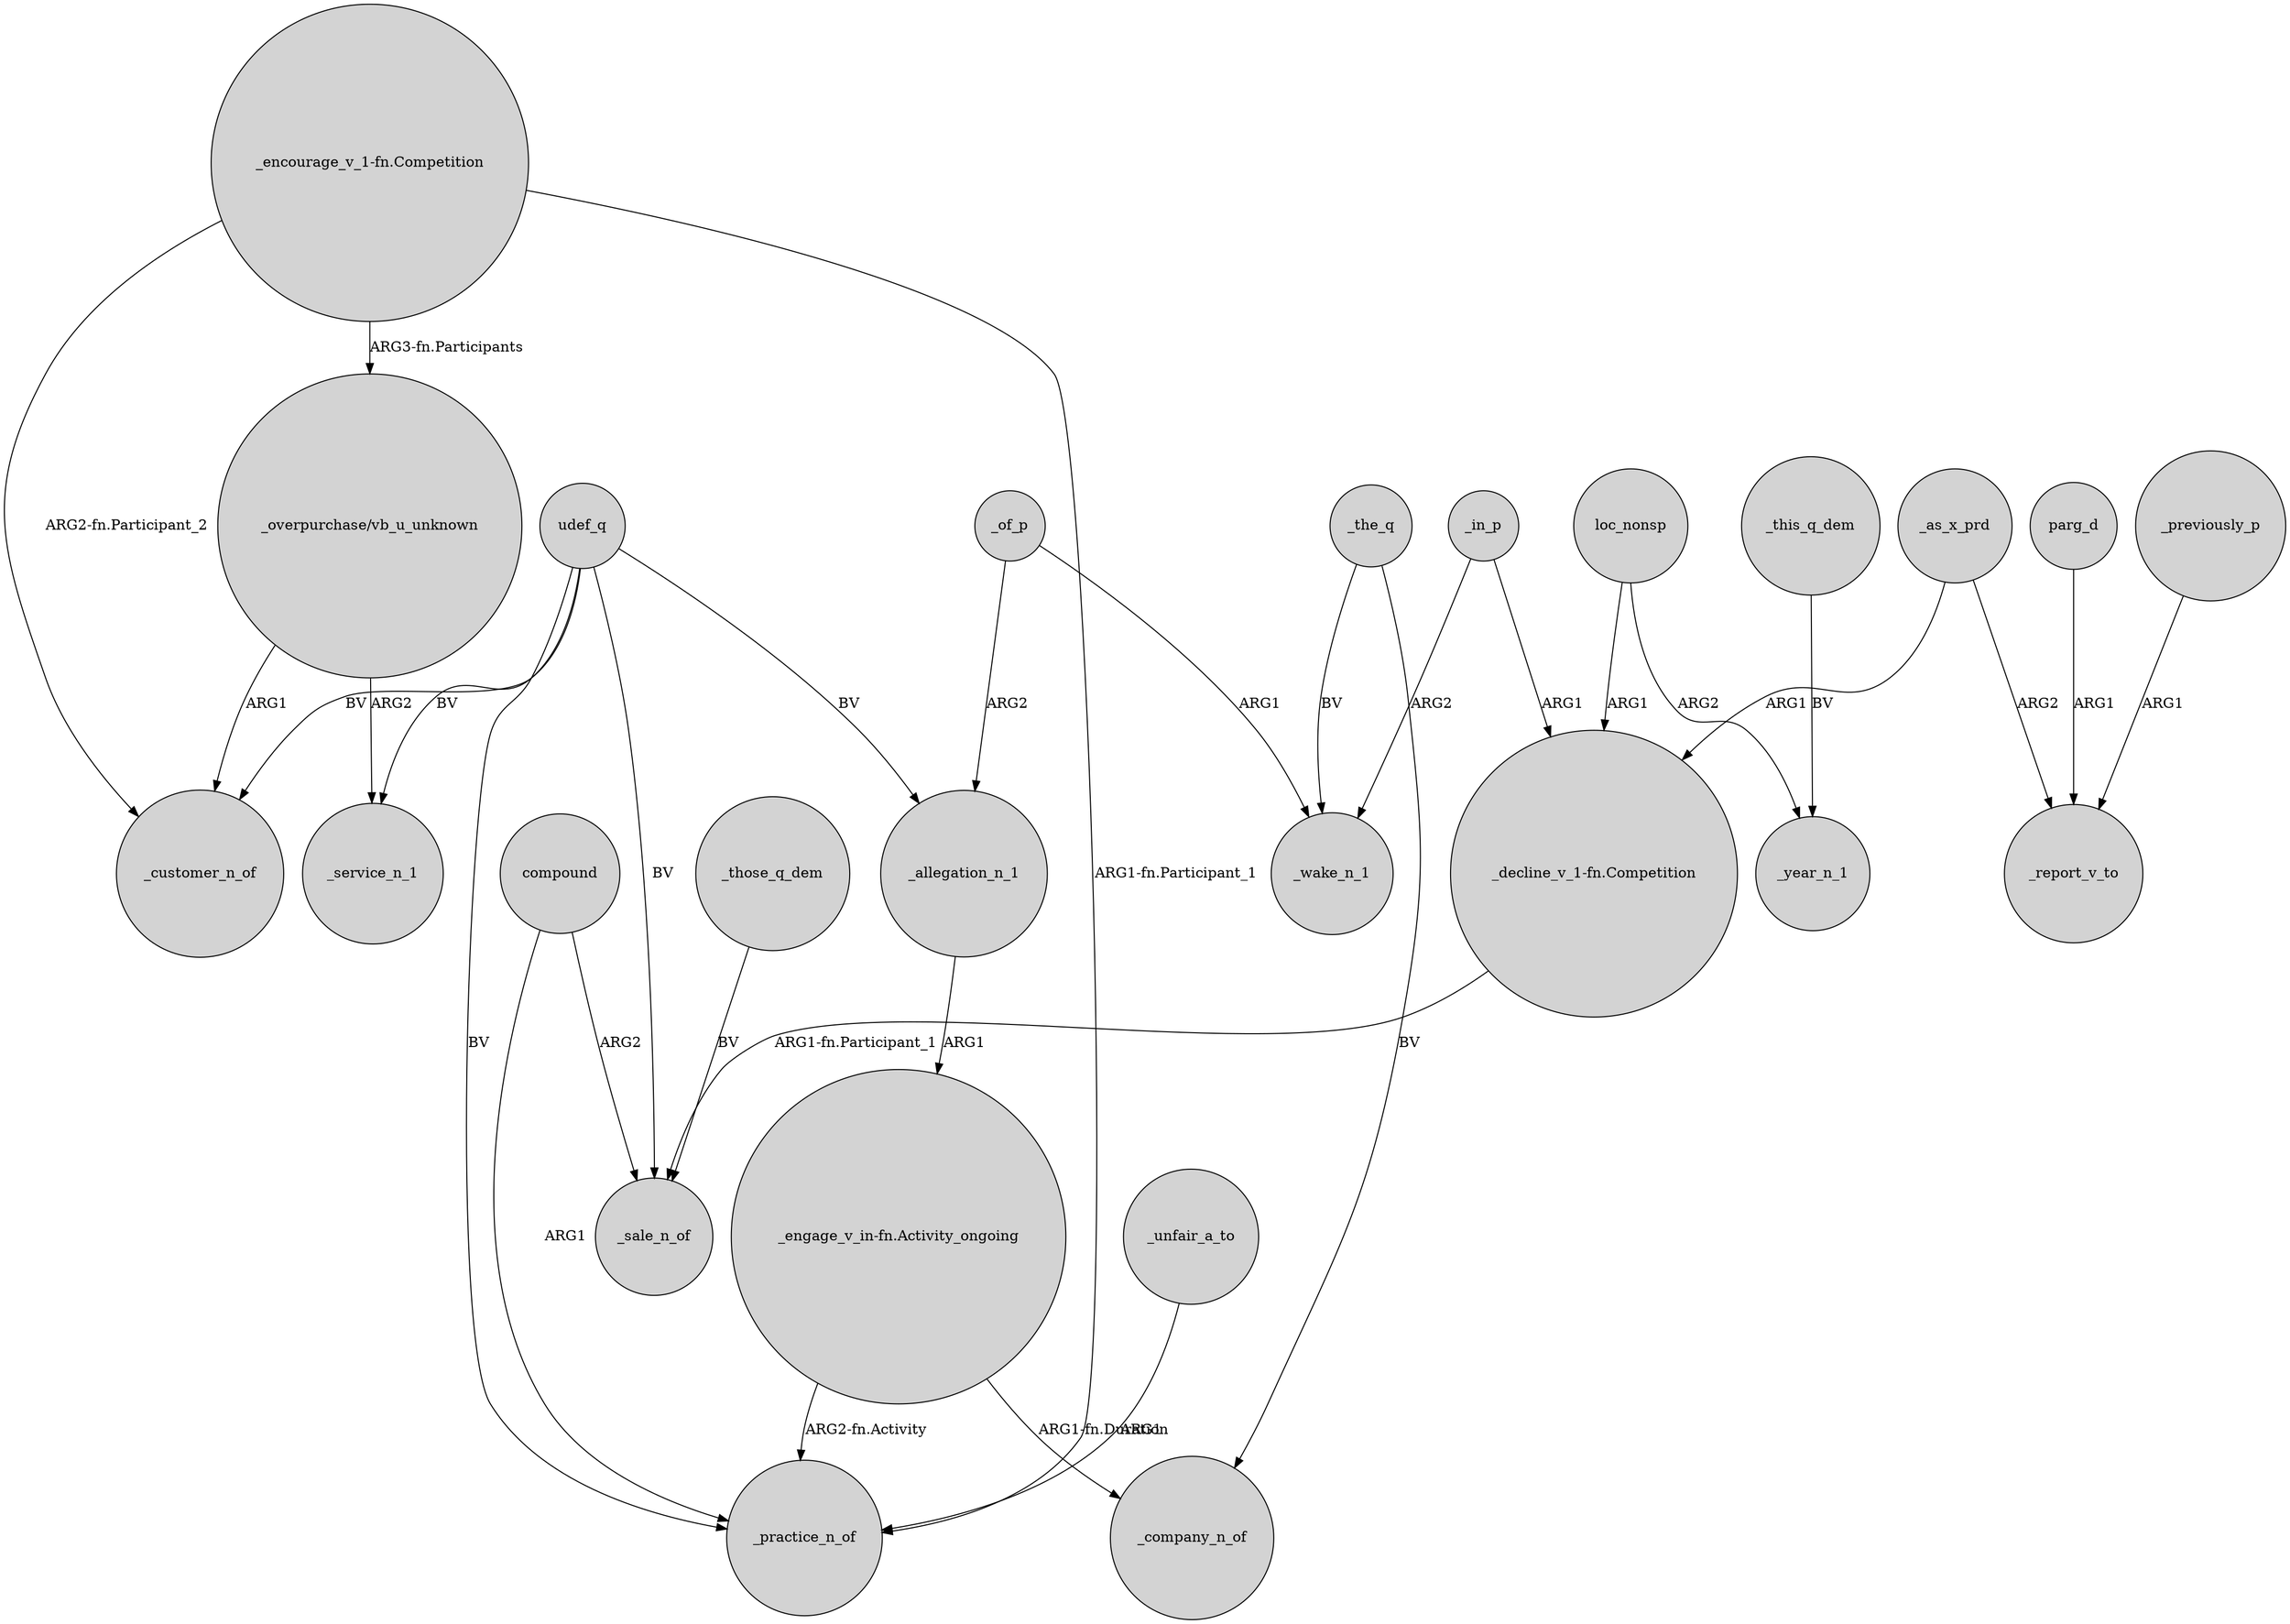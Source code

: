 digraph {
	node [shape=circle style=filled]
	udef_q -> _service_n_1 [label=BV]
	_unfair_a_to -> _practice_n_of [label=ARG1]
	"_encourage_v_1-fn.Competition" -> _practice_n_of [label="ARG1-fn.Participant_1"]
	"_encourage_v_1-fn.Competition" -> "_overpurchase/vb_u_unknown" [label="ARG3-fn.Participants"]
	_in_p -> "_decline_v_1-fn.Competition" [label=ARG1]
	"_decline_v_1-fn.Competition" -> _sale_n_of [label="ARG1-fn.Participant_1"]
	loc_nonsp -> "_decline_v_1-fn.Competition" [label=ARG1]
	udef_q -> _sale_n_of [label=BV]
	compound -> _practice_n_of [label=ARG1]
	loc_nonsp -> _year_n_1 [label=ARG2]
	_as_x_prd -> _report_v_to [label=ARG2]
	"_overpurchase/vb_u_unknown" -> _customer_n_of [label=ARG1]
	_allegation_n_1 -> "_engage_v_in-fn.Activity_ongoing" [label=ARG1]
	udef_q -> _allegation_n_1 [label=BV]
	_of_p -> _wake_n_1 [label=ARG1]
	"_engage_v_in-fn.Activity_ongoing" -> _practice_n_of [label="ARG2-fn.Activity"]
	_this_q_dem -> _year_n_1 [label=BV]
	_in_p -> _wake_n_1 [label=ARG2]
	udef_q -> _practice_n_of [label=BV]
	udef_q -> _customer_n_of [label=BV]
	_the_q -> _wake_n_1 [label=BV]
	_of_p -> _allegation_n_1 [label=ARG2]
	parg_d -> _report_v_to [label=ARG1]
	_those_q_dem -> _sale_n_of [label=BV]
	_as_x_prd -> "_decline_v_1-fn.Competition" [label=ARG1]
	_previously_p -> _report_v_to [label=ARG1]
	_the_q -> _company_n_of [label=BV]
	"_overpurchase/vb_u_unknown" -> _service_n_1 [label=ARG2]
	"_encourage_v_1-fn.Competition" -> _customer_n_of [label="ARG2-fn.Participant_2"]
	"_engage_v_in-fn.Activity_ongoing" -> _company_n_of [label="ARG1-fn.Duration"]
	compound -> _sale_n_of [label=ARG2]
}
